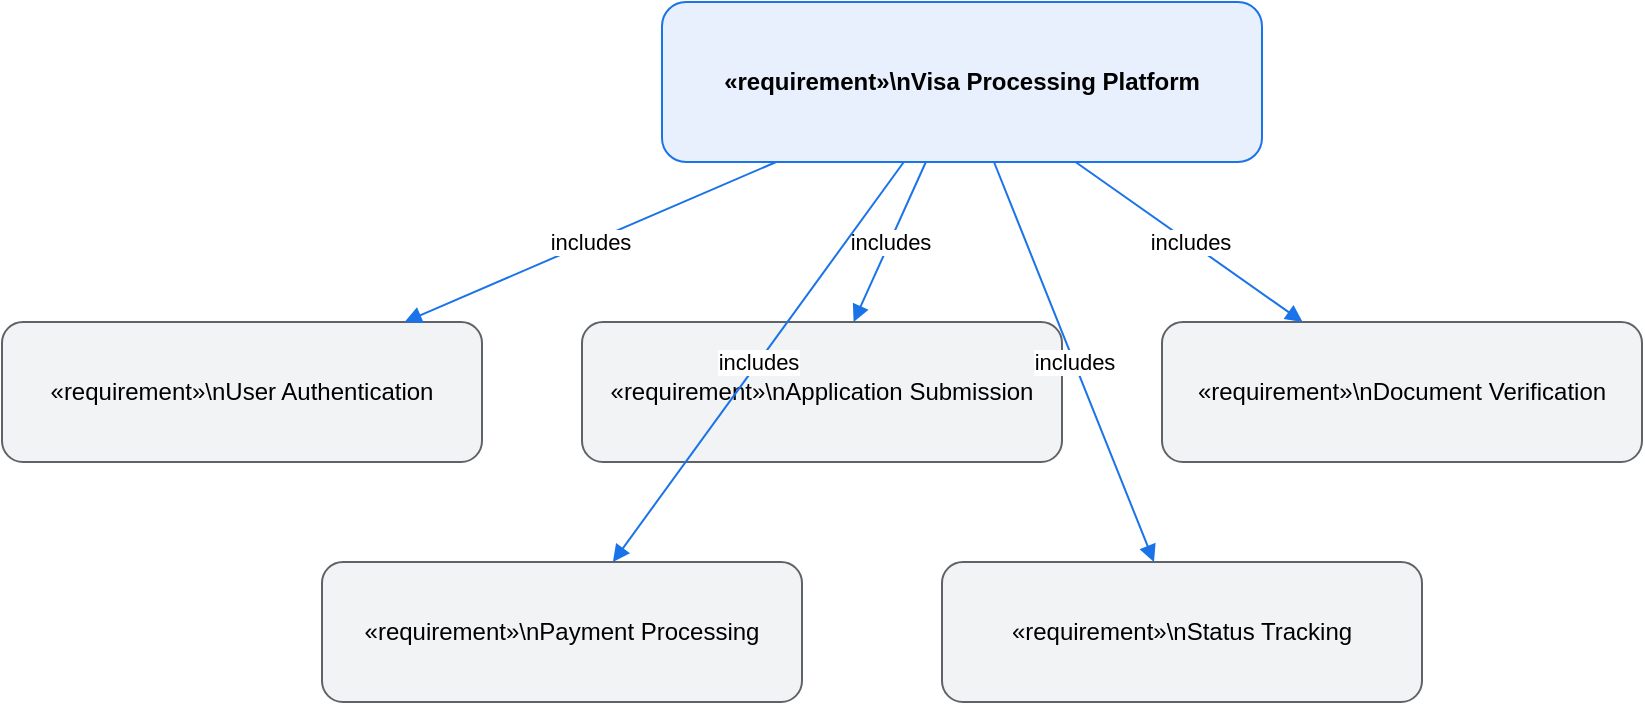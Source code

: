 <mxfile version="20.8.0">
  <diagram id="requirements" name="Requirements">
    <mxGraphModel dx="1024" dy="768" grid="1" gridSize="10" guides="1" tooltips="1" connect="1" arrows="1" fold="1" page="1" pageScale="1" pageWidth="1100" pageHeight="850" math="0" shadow="0">
      <root>
        <mxCell id="0"/>
        <mxCell id="1" parent="0"/>

        <mxCell id="req_root" value="«requirement»\nVisa Processing Platform" style="rounded=1;whiteSpace=wrap;html=1;align=center;verticalAlign=middle;strokeColor=#1a73e8;fillColor=#e8f0fe;fontStyle=1" vertex="1" parent="1">
          <mxGeometry x="420" y="60" width="300" height="80" as="geometry"/>
        </mxCell>

        <mxCell id="req_auth" value="«requirement»\nUser Authentication" style="rounded=1;whiteSpace=wrap;html=1;strokeColor=#5f6368;fillColor=#f1f3f4" vertex="1" parent="1">
          <mxGeometry x="90" y="220" width="240" height="70" as="geometry"/>
        </mxCell>
        <mxCell id="req_app" value="«requirement»\nApplication Submission" style="rounded=1;whiteSpace=wrap;html=1;strokeColor=#5f6368;fillColor=#f1f3f4" vertex="1" parent="1">
          <mxGeometry x="380" y="220" width="240" height="70" as="geometry"/>
        </mxCell>
        <mxCell id="req_doc" value="«requirement»\nDocument Verification" style="rounded=1;whiteSpace=wrap;html=1;strokeColor=#5f6368;fillColor=#f1f3f4" vertex="1" parent="1">
          <mxGeometry x="670" y="220" width="240" height="70" as="geometry"/>
        </mxCell>
        <mxCell id="req_pay" value="«requirement»\nPayment Processing" style="rounded=1;whiteSpace=wrap;html=1;strokeColor=#5f6368;fillColor=#f1f3f4" vertex="1" parent="1">
          <mxGeometry x="250" y="340" width="240" height="70" as="geometry"/>
        </mxCell>
        <mxCell id="req_status" value="«requirement»\nStatus Tracking" style="rounded=1;whiteSpace=wrap;html=1;strokeColor=#5f6368;fillColor=#f1f3f4" vertex="1" parent="1">
          <mxGeometry x="560" y="340" width="240" height="70" as="geometry"/>
        </mxCell>

        <mxCell id="edge1" value="includes" style="endArrow=block;endFill=1;html=1;strokeColor=#1a73e8;" edge="1" parent="1" source="req_root" target="req_auth">
          <mxGeometry relative="1" as="geometry"/>
        </mxCell>
        <mxCell id="edge2" value="includes" style="endArrow=block;endFill=1;html=1;strokeColor=#1a73e8;" edge="1" parent="1" source="req_root" target="req_app">
          <mxGeometry relative="1" as="geometry"/>
        </mxCell>
        <mxCell id="edge3" value="includes" style="endArrow=block;endFill=1;html=1;strokeColor=#1a73e8;" edge="1" parent="1" source="req_root" target="req_doc">
          <mxGeometry relative="1" as="geometry"/>
        </mxCell>
        <mxCell id="edge4" value="includes" style="endArrow=block;endFill=1;html=1;strokeColor=#1a73e8;" edge="1" parent="1" source="req_root" target="req_pay">
          <mxGeometry relative="1" as="geometry"/>
        </mxCell>
        <mxCell id="edge5" value="includes" style="endArrow=block;endFill=1;html=1;strokeColor=#1a73e8;" edge="1" parent="1" source="req_root" target="req_status">
          <mxGeometry relative="1" as="geometry"/>
        </mxCell>
      </root>
    </mxGraphModel>
  </diagram>
</mxfile>


